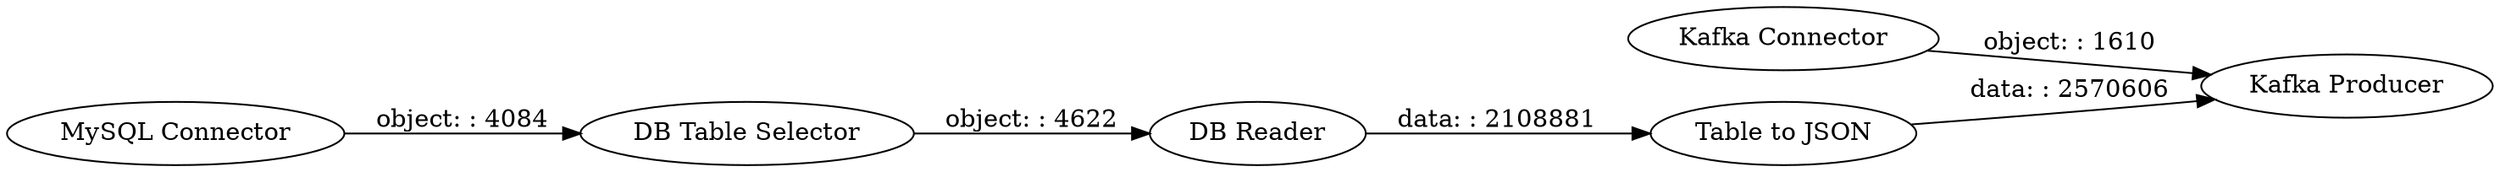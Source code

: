 digraph {
	"1384578530454735132_10" [label="DB Table Selector"]
	"1384578530454735132_25" [label="Kafka Producer"]
	"1384578530454735132_57" [label="MySQL Connector"]
	"1384578530454735132_36" [label="Table to JSON"]
	"1384578530454735132_11" [label="DB Reader"]
	"1384578530454735132_39" [label="Kafka Connector"]
	"1384578530454735132_10" -> "1384578530454735132_11" [label="object: : 4622"]
	"1384578530454735132_11" -> "1384578530454735132_36" [label="data: : 2108881"]
	"1384578530454735132_36" -> "1384578530454735132_25" [label="data: : 2570606"]
	"1384578530454735132_39" -> "1384578530454735132_25" [label="object: : 1610"]
	"1384578530454735132_57" -> "1384578530454735132_10" [label="object: : 4084"]
	rankdir=LR
}
